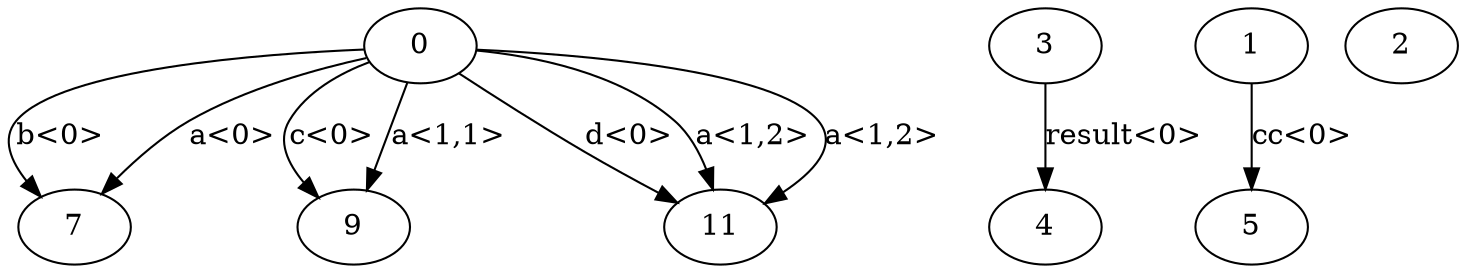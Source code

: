 digraph G {
n0->n7 [label="b<0>"]
n0->n9 [label="c<0>"]
n0->n11 [label="d<0>"]
n0->n9 [label="a<1,1>"]
n0->n11 [label="a<1,2>"]
n0->n11 [label="a<1,2>"]
n0->n7 [label="a<0>"]
n0[label="0"]
n7[label="7"]
n9[label="9"]
n11[label="11"]
n3->n4 [label="result<0>"]
n3[label="3"]
n4[label="4"]
n1->n5 [label="cc<0>"]
n1[label="1"]
n5[label="5"]
n2[label="2"]
}
